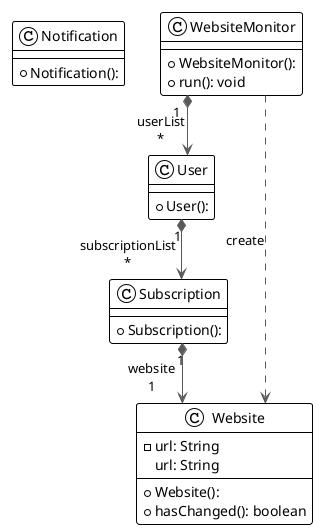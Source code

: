 @startuml

!theme plain
top to bottom direction
skinparam linetype ortho

class Notification {
  + Notification(): 
}
class Subscription {
  + Subscription(): 
}
class User {
  + User(): 
}
class Website {
  + Website(): 
  - url: String
  + hasChanged(): boolean
   url: String
}
class WebsiteMonitor {
  + WebsiteMonitor(): 
  + run(): void
}

Subscription   "1" *-[#595959,plain]-> "website\n1" Website        
User           "1" *-[#595959,plain]-> "subscriptionList\n*" Subscription   
WebsiteMonitor "1" *-[#595959,plain]-> "userList\n*" User           
WebsiteMonitor  -[#595959,dashed]->  Website        : "«create»"
@enduml
